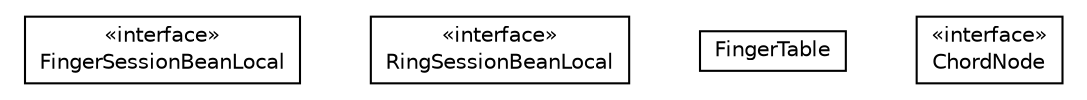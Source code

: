 #!/usr/local/bin/dot
#
# Class diagram 
# Generated by UMLGraph version R5_6-24-gf6e263 (http://www.umlgraph.org/)
#

digraph G {
	edge [fontname="Helvetica",fontsize=10,labelfontname="Helvetica",labelfontsize=10];
	node [fontname="Helvetica",fontsize=10,shape=plaintext];
	nodesep=0.25;
	ranksep=0.5;
	// org.unict.ing.pds.dhtdb.utils.chord.FingerSessionBeanLocal
	c149 [label=<<table title="org.unict.ing.pds.dhtdb.utils.chord.FingerSessionBeanLocal" border="0" cellborder="1" cellspacing="0" cellpadding="2" port="p" href="./FingerSessionBeanLocal.html">
		<tr><td><table border="0" cellspacing="0" cellpadding="1">
<tr><td align="center" balign="center"> &#171;interface&#187; </td></tr>
<tr><td align="center" balign="center"> FingerSessionBeanLocal </td></tr>
		</table></td></tr>
		</table>>, URL="./FingerSessionBeanLocal.html", fontname="Helvetica", fontcolor="black", fontsize=10.0];
	// org.unict.ing.pds.dhtdb.utils.chord.RingSessionBeanLocal
	c150 [label=<<table title="org.unict.ing.pds.dhtdb.utils.chord.RingSessionBeanLocal" border="0" cellborder="1" cellspacing="0" cellpadding="2" port="p" href="./RingSessionBeanLocal.html">
		<tr><td><table border="0" cellspacing="0" cellpadding="1">
<tr><td align="center" balign="center"> &#171;interface&#187; </td></tr>
<tr><td align="center" balign="center"> RingSessionBeanLocal </td></tr>
		</table></td></tr>
		</table>>, URL="./RingSessionBeanLocal.html", fontname="Helvetica", fontcolor="black", fontsize=10.0];
	// org.unict.ing.pds.dhtdb.utils.chord.FingerTable
	c151 [label=<<table title="org.unict.ing.pds.dhtdb.utils.chord.FingerTable" border="0" cellborder="1" cellspacing="0" cellpadding="2" port="p" href="./FingerTable.html">
		<tr><td><table border="0" cellspacing="0" cellpadding="1">
<tr><td align="center" balign="center"> FingerTable </td></tr>
		</table></td></tr>
		</table>>, URL="./FingerTable.html", fontname="Helvetica", fontcolor="black", fontsize=10.0];
	// org.unict.ing.pds.dhtdb.utils.chord.ChordNode
	c152 [label=<<table title="org.unict.ing.pds.dhtdb.utils.chord.ChordNode" border="0" cellborder="1" cellspacing="0" cellpadding="2" port="p" href="./ChordNode.html">
		<tr><td><table border="0" cellspacing="0" cellpadding="1">
<tr><td align="center" balign="center"> &#171;interface&#187; </td></tr>
<tr><td align="center" balign="center"> ChordNode </td></tr>
		</table></td></tr>
		</table>>, URL="./ChordNode.html", fontname="Helvetica", fontcolor="black", fontsize=10.0];
}


